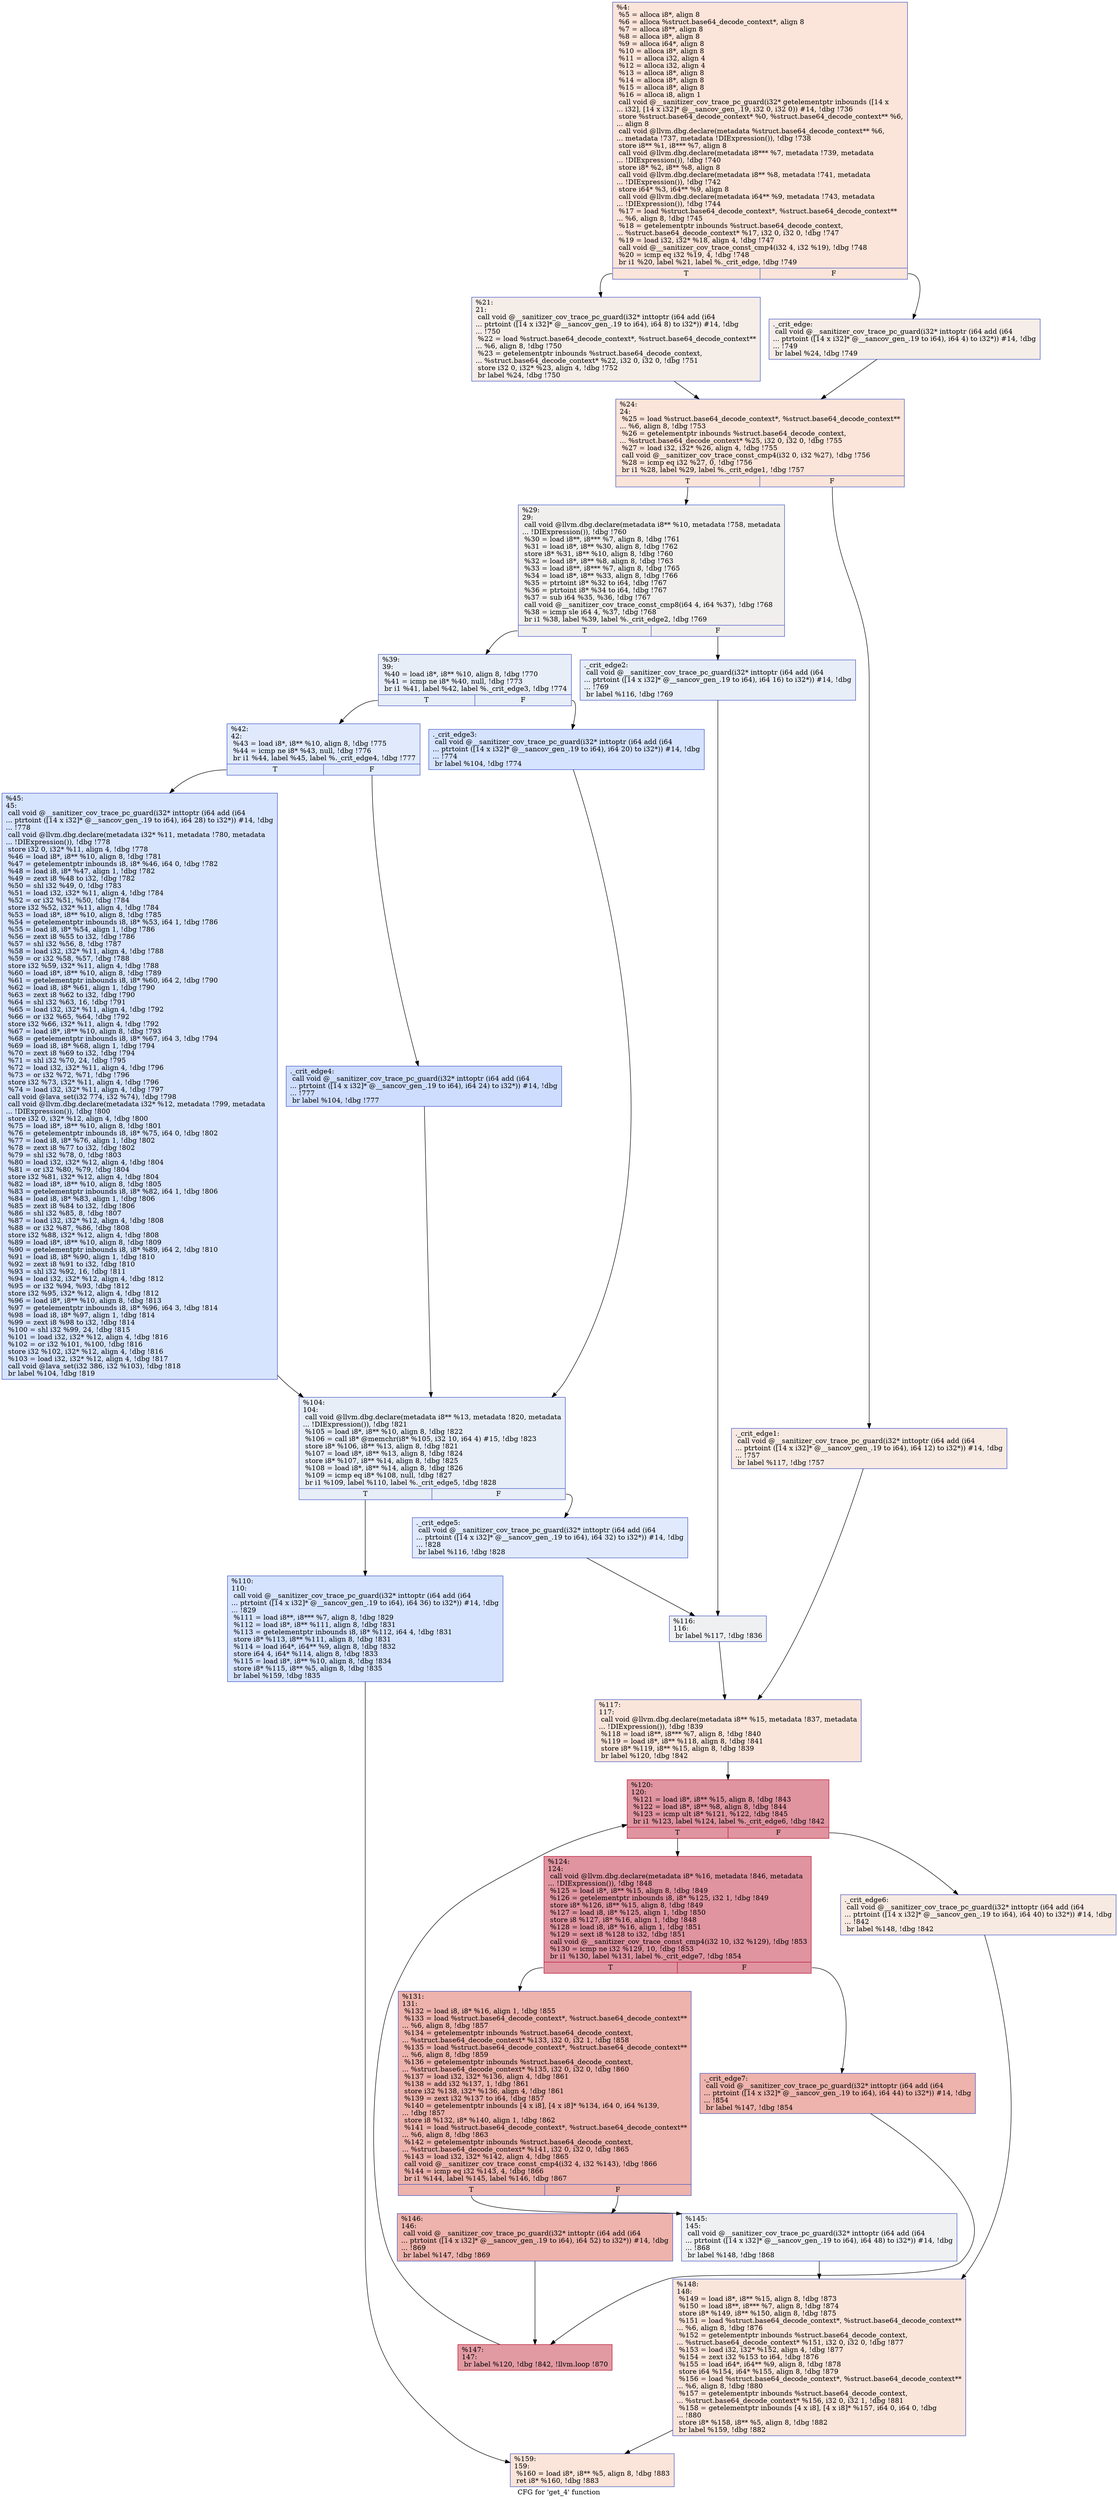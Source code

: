 digraph "CFG for 'get_4' function" {
	label="CFG for 'get_4' function";

	Node0x555ee4f39d20 [shape=record,color="#3d50c3ff", style=filled, fillcolor="#f5c1a970",label="{%4:\l  %5 = alloca i8*, align 8\l  %6 = alloca %struct.base64_decode_context*, align 8\l  %7 = alloca i8**, align 8\l  %8 = alloca i8*, align 8\l  %9 = alloca i64*, align 8\l  %10 = alloca i8*, align 8\l  %11 = alloca i32, align 4\l  %12 = alloca i32, align 4\l  %13 = alloca i8*, align 8\l  %14 = alloca i8*, align 8\l  %15 = alloca i8*, align 8\l  %16 = alloca i8, align 1\l  call void @__sanitizer_cov_trace_pc_guard(i32* getelementptr inbounds ([14 x\l... i32], [14 x i32]* @__sancov_gen_.19, i32 0, i32 0)) #14, !dbg !736\l  store %struct.base64_decode_context* %0, %struct.base64_decode_context** %6,\l... align 8\l  call void @llvm.dbg.declare(metadata %struct.base64_decode_context** %6,\l... metadata !737, metadata !DIExpression()), !dbg !738\l  store i8** %1, i8*** %7, align 8\l  call void @llvm.dbg.declare(metadata i8*** %7, metadata !739, metadata\l... !DIExpression()), !dbg !740\l  store i8* %2, i8** %8, align 8\l  call void @llvm.dbg.declare(metadata i8** %8, metadata !741, metadata\l... !DIExpression()), !dbg !742\l  store i64* %3, i64** %9, align 8\l  call void @llvm.dbg.declare(metadata i64** %9, metadata !743, metadata\l... !DIExpression()), !dbg !744\l  %17 = load %struct.base64_decode_context*, %struct.base64_decode_context**\l... %6, align 8, !dbg !745\l  %18 = getelementptr inbounds %struct.base64_decode_context,\l... %struct.base64_decode_context* %17, i32 0, i32 0, !dbg !747\l  %19 = load i32, i32* %18, align 4, !dbg !747\l  call void @__sanitizer_cov_trace_const_cmp4(i32 4, i32 %19), !dbg !748\l  %20 = icmp eq i32 %19, 4, !dbg !748\l  br i1 %20, label %21, label %._crit_edge, !dbg !749\l|{<s0>T|<s1>F}}"];
	Node0x555ee4f39d20:s0 -> Node0x555ee4e63a50;
	Node0x555ee4f39d20:s1 -> Node0x555ee4e63a00;
	Node0x555ee4e63a00 [shape=record,color="#3d50c3ff", style=filled, fillcolor="#e8d6cc70",label="{._crit_edge:                                      \l  call void @__sanitizer_cov_trace_pc_guard(i32* inttoptr (i64 add (i64\l... ptrtoint ([14 x i32]* @__sancov_gen_.19 to i64), i64 4) to i32*)) #14, !dbg\l... !749\l  br label %24, !dbg !749\l}"];
	Node0x555ee4e63a00 -> Node0x555ee4e63aa0;
	Node0x555ee4e63a50 [shape=record,color="#3d50c3ff", style=filled, fillcolor="#e8d6cc70",label="{%21:\l21:                                               \l  call void @__sanitizer_cov_trace_pc_guard(i32* inttoptr (i64 add (i64\l... ptrtoint ([14 x i32]* @__sancov_gen_.19 to i64), i64 8) to i32*)) #14, !dbg\l... !750\l  %22 = load %struct.base64_decode_context*, %struct.base64_decode_context**\l... %6, align 8, !dbg !750\l  %23 = getelementptr inbounds %struct.base64_decode_context,\l... %struct.base64_decode_context* %22, i32 0, i32 0, !dbg !751\l  store i32 0, i32* %23, align 4, !dbg !752\l  br label %24, !dbg !750\l}"];
	Node0x555ee4e63a50 -> Node0x555ee4e63aa0;
	Node0x555ee4e63aa0 [shape=record,color="#3d50c3ff", style=filled, fillcolor="#f5c1a970",label="{%24:\l24:                                               \l  %25 = load %struct.base64_decode_context*, %struct.base64_decode_context**\l... %6, align 8, !dbg !753\l  %26 = getelementptr inbounds %struct.base64_decode_context,\l... %struct.base64_decode_context* %25, i32 0, i32 0, !dbg !755\l  %27 = load i32, i32* %26, align 4, !dbg !755\l  call void @__sanitizer_cov_trace_const_cmp4(i32 0, i32 %27), !dbg !756\l  %28 = icmp eq i32 %27, 0, !dbg !756\l  br i1 %28, label %29, label %._crit_edge1, !dbg !757\l|{<s0>T|<s1>F}}"];
	Node0x555ee4e63aa0:s0 -> Node0x555ee4e63b40;
	Node0x555ee4e63aa0:s1 -> Node0x555ee4e63af0;
	Node0x555ee4e63af0 [shape=record,color="#3d50c3ff", style=filled, fillcolor="#eed0c070",label="{._crit_edge1:                                     \l  call void @__sanitizer_cov_trace_pc_guard(i32* inttoptr (i64 add (i64\l... ptrtoint ([14 x i32]* @__sancov_gen_.19 to i64), i64 12) to i32*)) #14, !dbg\l... !757\l  br label %117, !dbg !757\l}"];
	Node0x555ee4e63af0 -> Node0x555ee4e63eb0;
	Node0x555ee4e63b40 [shape=record,color="#3d50c3ff", style=filled, fillcolor="#e0dbd870",label="{%29:\l29:                                               \l  call void @llvm.dbg.declare(metadata i8** %10, metadata !758, metadata\l... !DIExpression()), !dbg !760\l  %30 = load i8**, i8*** %7, align 8, !dbg !761\l  %31 = load i8*, i8** %30, align 8, !dbg !762\l  store i8* %31, i8** %10, align 8, !dbg !760\l  %32 = load i8*, i8** %8, align 8, !dbg !763\l  %33 = load i8**, i8*** %7, align 8, !dbg !765\l  %34 = load i8*, i8** %33, align 8, !dbg !766\l  %35 = ptrtoint i8* %32 to i64, !dbg !767\l  %36 = ptrtoint i8* %34 to i64, !dbg !767\l  %37 = sub i64 %35, %36, !dbg !767\l  call void @__sanitizer_cov_trace_const_cmp8(i64 4, i64 %37), !dbg !768\l  %38 = icmp sle i64 4, %37, !dbg !768\l  br i1 %38, label %39, label %._crit_edge2, !dbg !769\l|{<s0>T|<s1>F}}"];
	Node0x555ee4e63b40:s0 -> Node0x555ee4e63be0;
	Node0x555ee4e63b40:s1 -> Node0x555ee4e63b90;
	Node0x555ee4e63b90 [shape=record,color="#3d50c3ff", style=filled, fillcolor="#cbd8ee70",label="{._crit_edge2:                                     \l  call void @__sanitizer_cov_trace_pc_guard(i32* inttoptr (i64 add (i64\l... ptrtoint ([14 x i32]* @__sancov_gen_.19 to i64), i64 16) to i32*)) #14, !dbg\l... !769\l  br label %116, !dbg !769\l}"];
	Node0x555ee4e63b90 -> Node0x555ee4e63e60;
	Node0x555ee4e63be0 [shape=record,color="#3d50c3ff", style=filled, fillcolor="#cbd8ee70",label="{%39:\l39:                                               \l  %40 = load i8*, i8** %10, align 8, !dbg !770\l  %41 = icmp ne i8* %40, null, !dbg !773\l  br i1 %41, label %42, label %._crit_edge3, !dbg !774\l|{<s0>T|<s1>F}}"];
	Node0x555ee4e63be0:s0 -> Node0x555ee4e63c80;
	Node0x555ee4e63be0:s1 -> Node0x555ee4e63c30;
	Node0x555ee4e63c30 [shape=record,color="#3d50c3ff", style=filled, fillcolor="#a1c0ff70",label="{._crit_edge3:                                     \l  call void @__sanitizer_cov_trace_pc_guard(i32* inttoptr (i64 add (i64\l... ptrtoint ([14 x i32]* @__sancov_gen_.19 to i64), i64 20) to i32*)) #14, !dbg\l... !774\l  br label %104, !dbg !774\l}"];
	Node0x555ee4e63c30 -> Node0x555ee4e63d70;
	Node0x555ee4e63c80 [shape=record,color="#3d50c3ff", style=filled, fillcolor="#b9d0f970",label="{%42:\l42:                                               \l  %43 = load i8*, i8** %10, align 8, !dbg !775\l  %44 = icmp ne i8* %43, null, !dbg !776\l  br i1 %44, label %45, label %._crit_edge4, !dbg !777\l|{<s0>T|<s1>F}}"];
	Node0x555ee4e63c80:s0 -> Node0x555ee4e63d20;
	Node0x555ee4e63c80:s1 -> Node0x555ee4e63cd0;
	Node0x555ee4e63cd0 [shape=record,color="#3d50c3ff", style=filled, fillcolor="#8fb1fe70",label="{._crit_edge4:                                     \l  call void @__sanitizer_cov_trace_pc_guard(i32* inttoptr (i64 add (i64\l... ptrtoint ([14 x i32]* @__sancov_gen_.19 to i64), i64 24) to i32*)) #14, !dbg\l... !777\l  br label %104, !dbg !777\l}"];
	Node0x555ee4e63cd0 -> Node0x555ee4e63d70;
	Node0x555ee4e63d20 [shape=record,color="#3d50c3ff", style=filled, fillcolor="#a5c3fe70",label="{%45:\l45:                                               \l  call void @__sanitizer_cov_trace_pc_guard(i32* inttoptr (i64 add (i64\l... ptrtoint ([14 x i32]* @__sancov_gen_.19 to i64), i64 28) to i32*)) #14, !dbg\l... !778\l  call void @llvm.dbg.declare(metadata i32* %11, metadata !780, metadata\l... !DIExpression()), !dbg !778\l  store i32 0, i32* %11, align 4, !dbg !778\l  %46 = load i8*, i8** %10, align 8, !dbg !781\l  %47 = getelementptr inbounds i8, i8* %46, i64 0, !dbg !782\l  %48 = load i8, i8* %47, align 1, !dbg !782\l  %49 = zext i8 %48 to i32, !dbg !782\l  %50 = shl i32 %49, 0, !dbg !783\l  %51 = load i32, i32* %11, align 4, !dbg !784\l  %52 = or i32 %51, %50, !dbg !784\l  store i32 %52, i32* %11, align 4, !dbg !784\l  %53 = load i8*, i8** %10, align 8, !dbg !785\l  %54 = getelementptr inbounds i8, i8* %53, i64 1, !dbg !786\l  %55 = load i8, i8* %54, align 1, !dbg !786\l  %56 = zext i8 %55 to i32, !dbg !786\l  %57 = shl i32 %56, 8, !dbg !787\l  %58 = load i32, i32* %11, align 4, !dbg !788\l  %59 = or i32 %58, %57, !dbg !788\l  store i32 %59, i32* %11, align 4, !dbg !788\l  %60 = load i8*, i8** %10, align 8, !dbg !789\l  %61 = getelementptr inbounds i8, i8* %60, i64 2, !dbg !790\l  %62 = load i8, i8* %61, align 1, !dbg !790\l  %63 = zext i8 %62 to i32, !dbg !790\l  %64 = shl i32 %63, 16, !dbg !791\l  %65 = load i32, i32* %11, align 4, !dbg !792\l  %66 = or i32 %65, %64, !dbg !792\l  store i32 %66, i32* %11, align 4, !dbg !792\l  %67 = load i8*, i8** %10, align 8, !dbg !793\l  %68 = getelementptr inbounds i8, i8* %67, i64 3, !dbg !794\l  %69 = load i8, i8* %68, align 1, !dbg !794\l  %70 = zext i8 %69 to i32, !dbg !794\l  %71 = shl i32 %70, 24, !dbg !795\l  %72 = load i32, i32* %11, align 4, !dbg !796\l  %73 = or i32 %72, %71, !dbg !796\l  store i32 %73, i32* %11, align 4, !dbg !796\l  %74 = load i32, i32* %11, align 4, !dbg !797\l  call void @lava_set(i32 774, i32 %74), !dbg !798\l  call void @llvm.dbg.declare(metadata i32* %12, metadata !799, metadata\l... !DIExpression()), !dbg !800\l  store i32 0, i32* %12, align 4, !dbg !800\l  %75 = load i8*, i8** %10, align 8, !dbg !801\l  %76 = getelementptr inbounds i8, i8* %75, i64 0, !dbg !802\l  %77 = load i8, i8* %76, align 1, !dbg !802\l  %78 = zext i8 %77 to i32, !dbg !802\l  %79 = shl i32 %78, 0, !dbg !803\l  %80 = load i32, i32* %12, align 4, !dbg !804\l  %81 = or i32 %80, %79, !dbg !804\l  store i32 %81, i32* %12, align 4, !dbg !804\l  %82 = load i8*, i8** %10, align 8, !dbg !805\l  %83 = getelementptr inbounds i8, i8* %82, i64 1, !dbg !806\l  %84 = load i8, i8* %83, align 1, !dbg !806\l  %85 = zext i8 %84 to i32, !dbg !806\l  %86 = shl i32 %85, 8, !dbg !807\l  %87 = load i32, i32* %12, align 4, !dbg !808\l  %88 = or i32 %87, %86, !dbg !808\l  store i32 %88, i32* %12, align 4, !dbg !808\l  %89 = load i8*, i8** %10, align 8, !dbg !809\l  %90 = getelementptr inbounds i8, i8* %89, i64 2, !dbg !810\l  %91 = load i8, i8* %90, align 1, !dbg !810\l  %92 = zext i8 %91 to i32, !dbg !810\l  %93 = shl i32 %92, 16, !dbg !811\l  %94 = load i32, i32* %12, align 4, !dbg !812\l  %95 = or i32 %94, %93, !dbg !812\l  store i32 %95, i32* %12, align 4, !dbg !812\l  %96 = load i8*, i8** %10, align 8, !dbg !813\l  %97 = getelementptr inbounds i8, i8* %96, i64 3, !dbg !814\l  %98 = load i8, i8* %97, align 1, !dbg !814\l  %99 = zext i8 %98 to i32, !dbg !814\l  %100 = shl i32 %99, 24, !dbg !815\l  %101 = load i32, i32* %12, align 4, !dbg !816\l  %102 = or i32 %101, %100, !dbg !816\l  store i32 %102, i32* %12, align 4, !dbg !816\l  %103 = load i32, i32* %12, align 4, !dbg !817\l  call void @lava_set(i32 386, i32 %103), !dbg !818\l  br label %104, !dbg !819\l}"];
	Node0x555ee4e63d20 -> Node0x555ee4e63d70;
	Node0x555ee4e63d70 [shape=record,color="#3d50c3ff", style=filled, fillcolor="#cbd8ee70",label="{%104:\l104:                                              \l  call void @llvm.dbg.declare(metadata i8** %13, metadata !820, metadata\l... !DIExpression()), !dbg !821\l  %105 = load i8*, i8** %10, align 8, !dbg !822\l  %106 = call i8* @memchr(i8* %105, i32 10, i64 4) #15, !dbg !823\l  store i8* %106, i8** %13, align 8, !dbg !821\l  %107 = load i8*, i8** %13, align 8, !dbg !824\l  store i8* %107, i8** %14, align 8, !dbg !825\l  %108 = load i8*, i8** %14, align 8, !dbg !826\l  %109 = icmp eq i8* %108, null, !dbg !827\l  br i1 %109, label %110, label %._crit_edge5, !dbg !828\l|{<s0>T|<s1>F}}"];
	Node0x555ee4e63d70:s0 -> Node0x555ee4e63e10;
	Node0x555ee4e63d70:s1 -> Node0x555ee4e63dc0;
	Node0x555ee4e63dc0 [shape=record,color="#3d50c3ff", style=filled, fillcolor="#b9d0f970",label="{._crit_edge5:                                     \l  call void @__sanitizer_cov_trace_pc_guard(i32* inttoptr (i64 add (i64\l... ptrtoint ([14 x i32]* @__sancov_gen_.19 to i64), i64 32) to i32*)) #14, !dbg\l... !828\l  br label %116, !dbg !828\l}"];
	Node0x555ee4e63dc0 -> Node0x555ee4e63e60;
	Node0x555ee4e63e10 [shape=record,color="#3d50c3ff", style=filled, fillcolor="#a1c0ff70",label="{%110:\l110:                                              \l  call void @__sanitizer_cov_trace_pc_guard(i32* inttoptr (i64 add (i64\l... ptrtoint ([14 x i32]* @__sancov_gen_.19 to i64), i64 36) to i32*)) #14, !dbg\l... !829\l  %111 = load i8**, i8*** %7, align 8, !dbg !829\l  %112 = load i8*, i8** %111, align 8, !dbg !831\l  %113 = getelementptr inbounds i8, i8* %112, i64 4, !dbg !831\l  store i8* %113, i8** %111, align 8, !dbg !831\l  %114 = load i64*, i64** %9, align 8, !dbg !832\l  store i64 4, i64* %114, align 8, !dbg !833\l  %115 = load i8*, i8** %10, align 8, !dbg !834\l  store i8* %115, i8** %5, align 8, !dbg !835\l  br label %159, !dbg !835\l}"];
	Node0x555ee4e63e10 -> Node0x555ee4e641d0;
	Node0x555ee4e63e60 [shape=record,color="#3d50c3ff", style=filled, fillcolor="#d9dce170",label="{%116:\l116:                                              \l  br label %117, !dbg !836\l}"];
	Node0x555ee4e63e60 -> Node0x555ee4e63eb0;
	Node0x555ee4e63eb0 [shape=record,color="#3d50c3ff", style=filled, fillcolor="#f4c5ad70",label="{%117:\l117:                                              \l  call void @llvm.dbg.declare(metadata i8** %15, metadata !837, metadata\l... !DIExpression()), !dbg !839\l  %118 = load i8**, i8*** %7, align 8, !dbg !840\l  %119 = load i8*, i8** %118, align 8, !dbg !841\l  store i8* %119, i8** %15, align 8, !dbg !839\l  br label %120, !dbg !842\l}"];
	Node0x555ee4e63eb0 -> Node0x555ee4e63f00;
	Node0x555ee4e63f00 [shape=record,color="#b70d28ff", style=filled, fillcolor="#b70d2870",label="{%120:\l120:                                              \l  %121 = load i8*, i8** %15, align 8, !dbg !843\l  %122 = load i8*, i8** %8, align 8, !dbg !844\l  %123 = icmp ult i8* %121, %122, !dbg !845\l  br i1 %123, label %124, label %._crit_edge6, !dbg !842\l|{<s0>T|<s1>F}}"];
	Node0x555ee4e63f00:s0 -> Node0x555ee4e63fa0;
	Node0x555ee4e63f00:s1 -> Node0x555ee4e63f50;
	Node0x555ee4e63f50 [shape=record,color="#3d50c3ff", style=filled, fillcolor="#eed0c070",label="{._crit_edge6:                                     \l  call void @__sanitizer_cov_trace_pc_guard(i32* inttoptr (i64 add (i64\l... ptrtoint ([14 x i32]* @__sancov_gen_.19 to i64), i64 40) to i32*)) #14, !dbg\l... !842\l  br label %148, !dbg !842\l}"];
	Node0x555ee4e63f50 -> Node0x555ee4e64180;
	Node0x555ee4e63fa0 [shape=record,color="#b70d28ff", style=filled, fillcolor="#b70d2870",label="{%124:\l124:                                              \l  call void @llvm.dbg.declare(metadata i8* %16, metadata !846, metadata\l... !DIExpression()), !dbg !848\l  %125 = load i8*, i8** %15, align 8, !dbg !849\l  %126 = getelementptr inbounds i8, i8* %125, i32 1, !dbg !849\l  store i8* %126, i8** %15, align 8, !dbg !849\l  %127 = load i8, i8* %125, align 1, !dbg !850\l  store i8 %127, i8* %16, align 1, !dbg !848\l  %128 = load i8, i8* %16, align 1, !dbg !851\l  %129 = sext i8 %128 to i32, !dbg !851\l  call void @__sanitizer_cov_trace_const_cmp4(i32 10, i32 %129), !dbg !853\l  %130 = icmp ne i32 %129, 10, !dbg !853\l  br i1 %130, label %131, label %._crit_edge7, !dbg !854\l|{<s0>T|<s1>F}}"];
	Node0x555ee4e63fa0:s0 -> Node0x555ee4e64040;
	Node0x555ee4e63fa0:s1 -> Node0x555ee4e63ff0;
	Node0x555ee4e63ff0 [shape=record,color="#3d50c3ff", style=filled, fillcolor="#d6524470",label="{._crit_edge7:                                     \l  call void @__sanitizer_cov_trace_pc_guard(i32* inttoptr (i64 add (i64\l... ptrtoint ([14 x i32]* @__sancov_gen_.19 to i64), i64 44) to i32*)) #14, !dbg\l... !854\l  br label %147, !dbg !854\l}"];
	Node0x555ee4e63ff0 -> Node0x555ee4e64130;
	Node0x555ee4e64040 [shape=record,color="#3d50c3ff", style=filled, fillcolor="#d6524470",label="{%131:\l131:                                              \l  %132 = load i8, i8* %16, align 1, !dbg !855\l  %133 = load %struct.base64_decode_context*, %struct.base64_decode_context**\l... %6, align 8, !dbg !857\l  %134 = getelementptr inbounds %struct.base64_decode_context,\l... %struct.base64_decode_context* %133, i32 0, i32 1, !dbg !858\l  %135 = load %struct.base64_decode_context*, %struct.base64_decode_context**\l... %6, align 8, !dbg !859\l  %136 = getelementptr inbounds %struct.base64_decode_context,\l... %struct.base64_decode_context* %135, i32 0, i32 0, !dbg !860\l  %137 = load i32, i32* %136, align 4, !dbg !861\l  %138 = add i32 %137, 1, !dbg !861\l  store i32 %138, i32* %136, align 4, !dbg !861\l  %139 = zext i32 %137 to i64, !dbg !857\l  %140 = getelementptr inbounds [4 x i8], [4 x i8]* %134, i64 0, i64 %139,\l... !dbg !857\l  store i8 %132, i8* %140, align 1, !dbg !862\l  %141 = load %struct.base64_decode_context*, %struct.base64_decode_context**\l... %6, align 8, !dbg !863\l  %142 = getelementptr inbounds %struct.base64_decode_context,\l... %struct.base64_decode_context* %141, i32 0, i32 0, !dbg !865\l  %143 = load i32, i32* %142, align 4, !dbg !865\l  call void @__sanitizer_cov_trace_const_cmp4(i32 4, i32 %143), !dbg !866\l  %144 = icmp eq i32 %143, 4, !dbg !866\l  br i1 %144, label %145, label %146, !dbg !867\l|{<s0>T|<s1>F}}"];
	Node0x555ee4e64040:s0 -> Node0x555ee4e64090;
	Node0x555ee4e64040:s1 -> Node0x555ee4e640e0;
	Node0x555ee4e64090 [shape=record,color="#3d50c3ff", style=filled, fillcolor="#d9dce170",label="{%145:\l145:                                              \l  call void @__sanitizer_cov_trace_pc_guard(i32* inttoptr (i64 add (i64\l... ptrtoint ([14 x i32]* @__sancov_gen_.19 to i64), i64 48) to i32*)) #14, !dbg\l... !868\l  br label %148, !dbg !868\l}"];
	Node0x555ee4e64090 -> Node0x555ee4e64180;
	Node0x555ee4e640e0 [shape=record,color="#3d50c3ff", style=filled, fillcolor="#d6524470",label="{%146:\l146:                                              \l  call void @__sanitizer_cov_trace_pc_guard(i32* inttoptr (i64 add (i64\l... ptrtoint ([14 x i32]* @__sancov_gen_.19 to i64), i64 52) to i32*)) #14, !dbg\l... !869\l  br label %147, !dbg !869\l}"];
	Node0x555ee4e640e0 -> Node0x555ee4e64130;
	Node0x555ee4e64130 [shape=record,color="#b70d28ff", style=filled, fillcolor="#bb1b2c70",label="{%147:\l147:                                              \l  br label %120, !dbg !842, !llvm.loop !870\l}"];
	Node0x555ee4e64130 -> Node0x555ee4e63f00;
	Node0x555ee4e64180 [shape=record,color="#3d50c3ff", style=filled, fillcolor="#f4c5ad70",label="{%148:\l148:                                              \l  %149 = load i8*, i8** %15, align 8, !dbg !873\l  %150 = load i8**, i8*** %7, align 8, !dbg !874\l  store i8* %149, i8** %150, align 8, !dbg !875\l  %151 = load %struct.base64_decode_context*, %struct.base64_decode_context**\l... %6, align 8, !dbg !876\l  %152 = getelementptr inbounds %struct.base64_decode_context,\l... %struct.base64_decode_context* %151, i32 0, i32 0, !dbg !877\l  %153 = load i32, i32* %152, align 4, !dbg !877\l  %154 = zext i32 %153 to i64, !dbg !876\l  %155 = load i64*, i64** %9, align 8, !dbg !878\l  store i64 %154, i64* %155, align 8, !dbg !879\l  %156 = load %struct.base64_decode_context*, %struct.base64_decode_context**\l... %6, align 8, !dbg !880\l  %157 = getelementptr inbounds %struct.base64_decode_context,\l... %struct.base64_decode_context* %156, i32 0, i32 1, !dbg !881\l  %158 = getelementptr inbounds [4 x i8], [4 x i8]* %157, i64 0, i64 0, !dbg\l... !880\l  store i8* %158, i8** %5, align 8, !dbg !882\l  br label %159, !dbg !882\l}"];
	Node0x555ee4e64180 -> Node0x555ee4e641d0;
	Node0x555ee4e641d0 [shape=record,color="#3d50c3ff", style=filled, fillcolor="#f5c1a970",label="{%159:\l159:                                              \l  %160 = load i8*, i8** %5, align 8, !dbg !883\l  ret i8* %160, !dbg !883\l}"];
}

